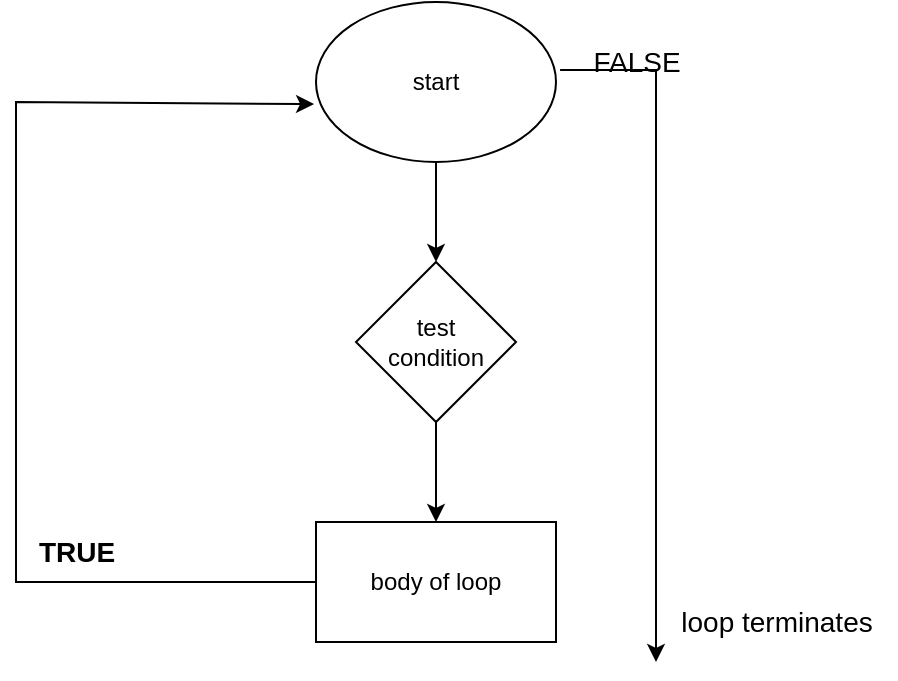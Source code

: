 <mxfile version="20.2.3" type="device"><diagram id="WCK7glh_Esxa8eZIHl-r" name="Page-1"><mxGraphModel dx="868" dy="425" grid="1" gridSize="10" guides="1" tooltips="1" connect="1" arrows="1" fold="1" page="1" pageScale="1" pageWidth="850" pageHeight="1100" math="0" shadow="0"><root><mxCell id="0"/><mxCell id="1" parent="0"/><mxCell id="C4_U8Zhgir14jeGuePT3-4" style="edgeStyle=orthogonalEdgeStyle;rounded=0;orthogonalLoop=1;jettySize=auto;html=1;entryX=0.5;entryY=0;entryDx=0;entryDy=0;" edge="1" parent="1" source="C4_U8Zhgir14jeGuePT3-1" target="C4_U8Zhgir14jeGuePT3-2"><mxGeometry relative="1" as="geometry"/></mxCell><mxCell id="C4_U8Zhgir14jeGuePT3-1" value="start" style="ellipse;whiteSpace=wrap;html=1;" vertex="1" parent="1"><mxGeometry x="350" y="70" width="120" height="80" as="geometry"/></mxCell><mxCell id="C4_U8Zhgir14jeGuePT3-5" style="edgeStyle=orthogonalEdgeStyle;rounded=0;orthogonalLoop=1;jettySize=auto;html=1;entryX=0.5;entryY=0;entryDx=0;entryDy=0;" edge="1" parent="1" source="C4_U8Zhgir14jeGuePT3-2" target="C4_U8Zhgir14jeGuePT3-3"><mxGeometry relative="1" as="geometry"/></mxCell><mxCell id="C4_U8Zhgir14jeGuePT3-2" value="test&lt;br&gt;condition" style="rhombus;whiteSpace=wrap;html=1;" vertex="1" parent="1"><mxGeometry x="370" y="200" width="80" height="80" as="geometry"/></mxCell><mxCell id="C4_U8Zhgir14jeGuePT3-3" value="body of loop" style="rounded=0;whiteSpace=wrap;html=1;" vertex="1" parent="1"><mxGeometry x="350" y="330" width="120" height="60" as="geometry"/></mxCell><mxCell id="C4_U8Zhgir14jeGuePT3-6" value="" style="endArrow=classic;html=1;rounded=0;exitX=0;exitY=0.5;exitDx=0;exitDy=0;entryX=-0.008;entryY=0.638;entryDx=0;entryDy=0;entryPerimeter=0;" edge="1" parent="1" source="C4_U8Zhgir14jeGuePT3-3" target="C4_U8Zhgir14jeGuePT3-1"><mxGeometry width="50" height="50" relative="1" as="geometry"><mxPoint x="400" y="250" as="sourcePoint"/><mxPoint x="200" y="120" as="targetPoint"/><Array as="points"><mxPoint x="200" y="360"/><mxPoint x="200" y="120"/></Array></mxGeometry></mxCell><mxCell id="C4_U8Zhgir14jeGuePT3-7" value="TRUE" style="text;html=1;align=center;verticalAlign=middle;resizable=0;points=[];autosize=1;strokeColor=none;fillColor=none;fontStyle=1;fontSize=14;" vertex="1" parent="1"><mxGeometry x="200" y="330" width="60" height="30" as="geometry"/></mxCell><mxCell id="C4_U8Zhgir14jeGuePT3-8" value="" style="endArrow=classic;html=1;rounded=0;fontSize=14;exitX=1.017;exitY=0.425;exitDx=0;exitDy=0;exitPerimeter=0;" edge="1" parent="1" source="C4_U8Zhgir14jeGuePT3-1"><mxGeometry width="50" height="50" relative="1" as="geometry"><mxPoint x="400" y="250" as="sourcePoint"/><mxPoint x="520" y="400" as="targetPoint"/><Array as="points"><mxPoint x="520" y="104"/></Array></mxGeometry></mxCell><mxCell id="C4_U8Zhgir14jeGuePT3-9" value="FALSE" style="text;html=1;align=center;verticalAlign=middle;resizable=0;points=[];autosize=1;strokeColor=none;fillColor=none;fontSize=14;" vertex="1" parent="1"><mxGeometry x="475" y="85" width="70" height="30" as="geometry"/></mxCell><mxCell id="C4_U8Zhgir14jeGuePT3-10" value="loop terminates" style="text;html=1;align=center;verticalAlign=middle;resizable=0;points=[];autosize=1;strokeColor=none;fillColor=none;fontSize=14;" vertex="1" parent="1"><mxGeometry x="520" y="365" width="120" height="30" as="geometry"/></mxCell></root></mxGraphModel></diagram></mxfile>